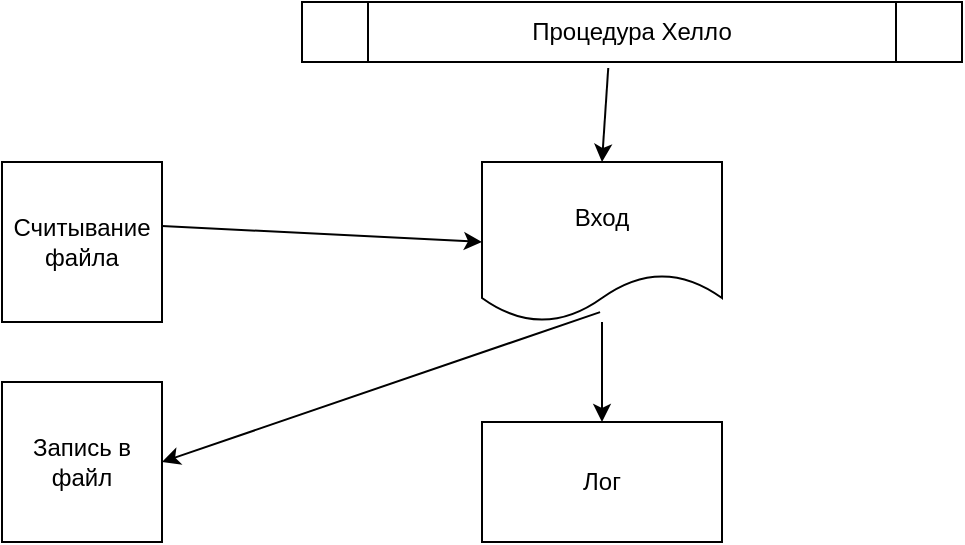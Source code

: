 <mxfile version="19.0.3" type="device"><diagram id="cScEzioDn6gCpkJOuB_R" name="Страница 1"><mxGraphModel dx="1422" dy="875" grid="1" gridSize="10" guides="1" tooltips="1" connect="1" arrows="1" fold="1" page="1" pageScale="1" pageWidth="827" pageHeight="1169" math="0" shadow="0"><root><mxCell id="0"/><mxCell id="1" parent="0"/><mxCell id="ObDaf0hs2_Yx-fDGyDRS-2" value="Процедура Хелло&lt;br&gt;" style="shape=process;whiteSpace=wrap;html=1;backgroundOutline=1;" vertex="1" parent="1"><mxGeometry x="240" y="40" width="330" height="30" as="geometry"/></mxCell><mxCell id="ObDaf0hs2_Yx-fDGyDRS-3" value="Считывание файла" style="whiteSpace=wrap;html=1;aspect=fixed;" vertex="1" parent="1"><mxGeometry x="90" y="120" width="80" height="80" as="geometry"/></mxCell><mxCell id="ObDaf0hs2_Yx-fDGyDRS-4" value="Запись в файл" style="whiteSpace=wrap;html=1;aspect=fixed;" vertex="1" parent="1"><mxGeometry x="90" y="230" width="80" height="80" as="geometry"/></mxCell><mxCell id="ObDaf0hs2_Yx-fDGyDRS-5" value="Лог" style="rounded=0;whiteSpace=wrap;html=1;" vertex="1" parent="1"><mxGeometry x="330" y="250" width="120" height="60" as="geometry"/></mxCell><mxCell id="ObDaf0hs2_Yx-fDGyDRS-6" value="Вход" style="shape=document;whiteSpace=wrap;html=1;boundedLbl=1;" vertex="1" parent="1"><mxGeometry x="330" y="120" width="120" height="80" as="geometry"/></mxCell><mxCell id="ObDaf0hs2_Yx-fDGyDRS-7" value="" style="endArrow=classic;html=1;rounded=0;exitX=0.464;exitY=1.1;exitDx=0;exitDy=0;exitPerimeter=0;entryX=0.5;entryY=0;entryDx=0;entryDy=0;" edge="1" parent="1" source="ObDaf0hs2_Yx-fDGyDRS-2" target="ObDaf0hs2_Yx-fDGyDRS-6"><mxGeometry width="50" height="50" relative="1" as="geometry"><mxPoint x="390" y="450" as="sourcePoint"/><mxPoint x="440" y="400" as="targetPoint"/></mxGeometry></mxCell><mxCell id="ObDaf0hs2_Yx-fDGyDRS-8" value="" style="endArrow=classic;html=1;rounded=0;exitX=1;exitY=0.4;exitDx=0;exitDy=0;exitPerimeter=0;entryX=0;entryY=0.5;entryDx=0;entryDy=0;" edge="1" parent="1" source="ObDaf0hs2_Yx-fDGyDRS-3" target="ObDaf0hs2_Yx-fDGyDRS-6"><mxGeometry width="50" height="50" relative="1" as="geometry"><mxPoint x="390" y="450" as="sourcePoint"/><mxPoint x="440" y="400" as="targetPoint"/></mxGeometry></mxCell><mxCell id="ObDaf0hs2_Yx-fDGyDRS-9" value="" style="endArrow=classic;html=1;rounded=0;exitX=0.492;exitY=0.938;exitDx=0;exitDy=0;exitPerimeter=0;entryX=1;entryY=0.5;entryDx=0;entryDy=0;" edge="1" parent="1" source="ObDaf0hs2_Yx-fDGyDRS-6" target="ObDaf0hs2_Yx-fDGyDRS-4"><mxGeometry width="50" height="50" relative="1" as="geometry"><mxPoint x="390" y="450" as="sourcePoint"/><mxPoint x="440" y="400" as="targetPoint"/></mxGeometry></mxCell><mxCell id="ObDaf0hs2_Yx-fDGyDRS-10" value="" style="endArrow=classic;html=1;rounded=0;" edge="1" parent="1" source="ObDaf0hs2_Yx-fDGyDRS-6" target="ObDaf0hs2_Yx-fDGyDRS-5"><mxGeometry width="50" height="50" relative="1" as="geometry"><mxPoint x="390" y="450" as="sourcePoint"/><mxPoint x="440" y="400" as="targetPoint"/></mxGeometry></mxCell></root></mxGraphModel></diagram></mxfile>